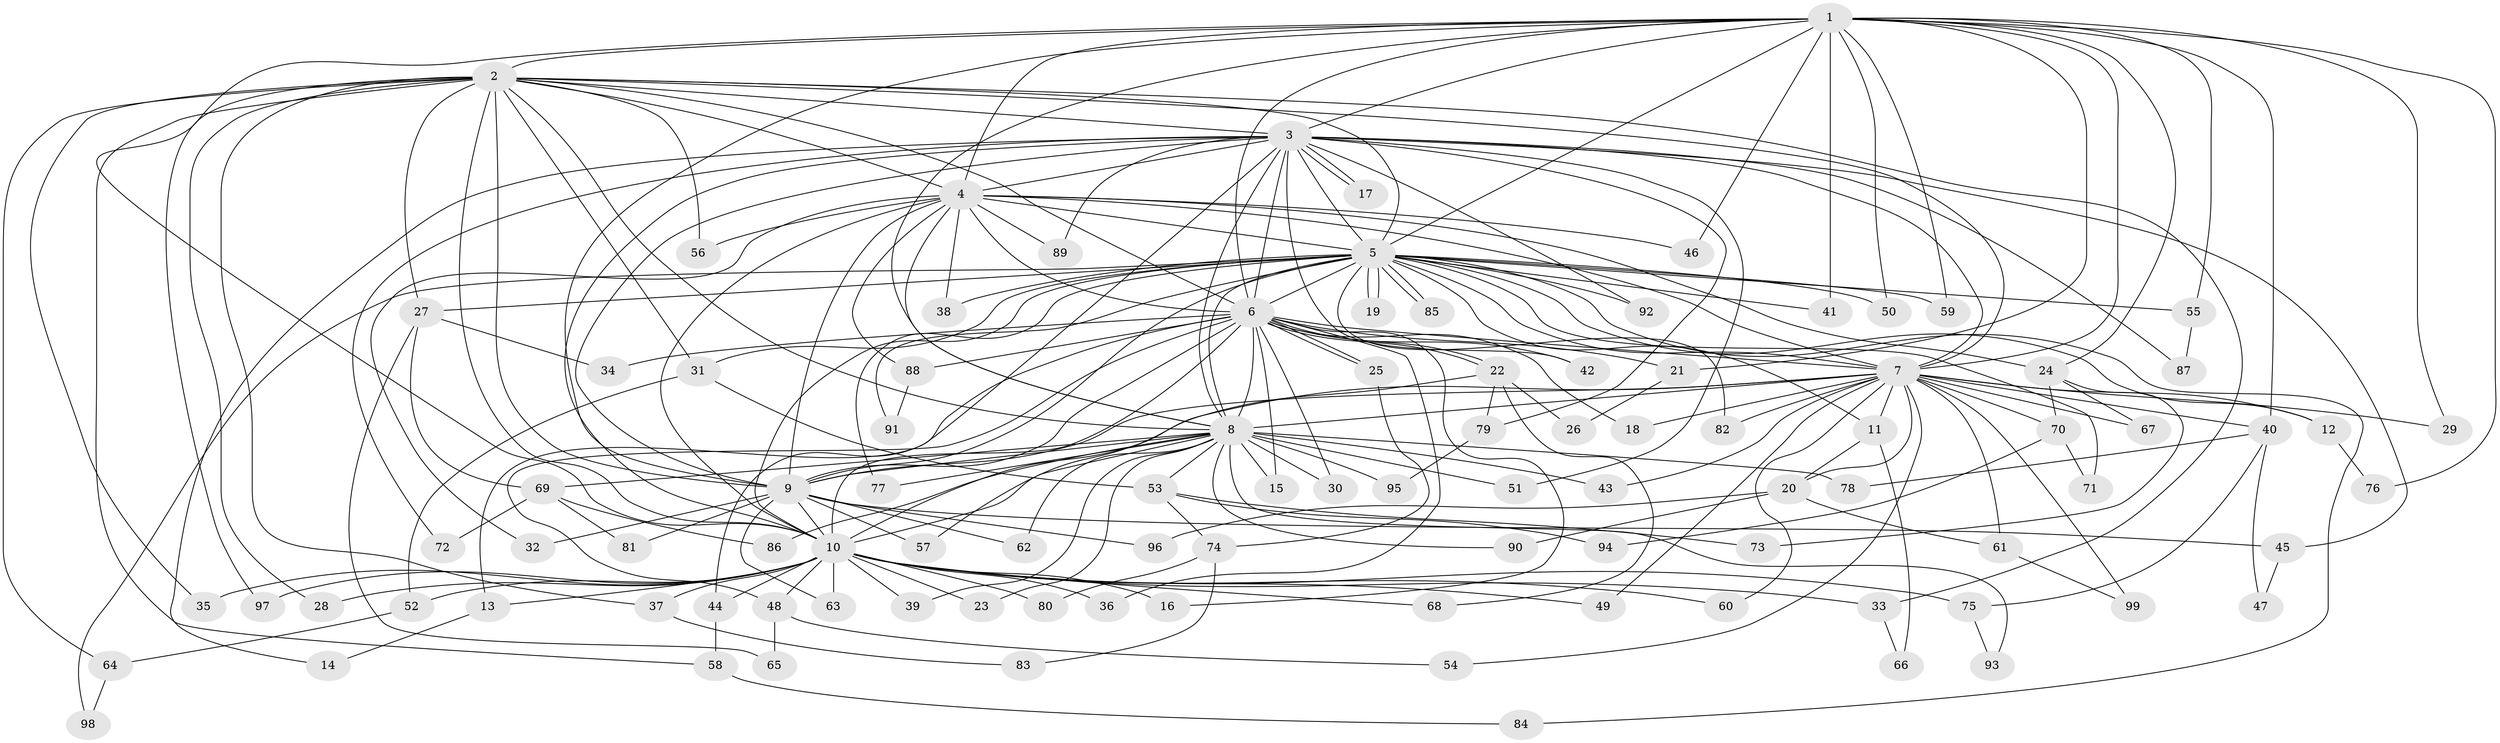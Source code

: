 // Generated by graph-tools (version 1.1) at 2025/01/03/09/25 03:01:19]
// undirected, 99 vertices, 223 edges
graph export_dot {
graph [start="1"]
  node [color=gray90,style=filled];
  1;
  2;
  3;
  4;
  5;
  6;
  7;
  8;
  9;
  10;
  11;
  12;
  13;
  14;
  15;
  16;
  17;
  18;
  19;
  20;
  21;
  22;
  23;
  24;
  25;
  26;
  27;
  28;
  29;
  30;
  31;
  32;
  33;
  34;
  35;
  36;
  37;
  38;
  39;
  40;
  41;
  42;
  43;
  44;
  45;
  46;
  47;
  48;
  49;
  50;
  51;
  52;
  53;
  54;
  55;
  56;
  57;
  58;
  59;
  60;
  61;
  62;
  63;
  64;
  65;
  66;
  67;
  68;
  69;
  70;
  71;
  72;
  73;
  74;
  75;
  76;
  77;
  78;
  79;
  80;
  81;
  82;
  83;
  84;
  85;
  86;
  87;
  88;
  89;
  90;
  91;
  92;
  93;
  94;
  95;
  96;
  97;
  98;
  99;
  1 -- 2;
  1 -- 3;
  1 -- 4;
  1 -- 5;
  1 -- 6;
  1 -- 7;
  1 -- 8;
  1 -- 9;
  1 -- 10;
  1 -- 21;
  1 -- 24;
  1 -- 29;
  1 -- 40;
  1 -- 41;
  1 -- 46;
  1 -- 50;
  1 -- 55;
  1 -- 59;
  1 -- 76;
  2 -- 3;
  2 -- 4;
  2 -- 5;
  2 -- 6;
  2 -- 7;
  2 -- 8;
  2 -- 9;
  2 -- 10;
  2 -- 27;
  2 -- 28;
  2 -- 31;
  2 -- 33;
  2 -- 35;
  2 -- 37;
  2 -- 56;
  2 -- 58;
  2 -- 64;
  2 -- 97;
  3 -- 4;
  3 -- 5;
  3 -- 6;
  3 -- 7;
  3 -- 8;
  3 -- 9;
  3 -- 10;
  3 -- 14;
  3 -- 17;
  3 -- 17;
  3 -- 42;
  3 -- 44;
  3 -- 45;
  3 -- 51;
  3 -- 72;
  3 -- 79;
  3 -- 87;
  3 -- 89;
  3 -- 92;
  4 -- 5;
  4 -- 6;
  4 -- 7;
  4 -- 8;
  4 -- 9;
  4 -- 10;
  4 -- 24;
  4 -- 32;
  4 -- 38;
  4 -- 46;
  4 -- 56;
  4 -- 88;
  4 -- 89;
  5 -- 6;
  5 -- 7;
  5 -- 8;
  5 -- 9;
  5 -- 10;
  5 -- 11;
  5 -- 12;
  5 -- 19;
  5 -- 19;
  5 -- 27;
  5 -- 31;
  5 -- 38;
  5 -- 41;
  5 -- 50;
  5 -- 55;
  5 -- 59;
  5 -- 71;
  5 -- 77;
  5 -- 82;
  5 -- 84;
  5 -- 85;
  5 -- 85;
  5 -- 91;
  5 -- 92;
  5 -- 98;
  6 -- 7;
  6 -- 8;
  6 -- 9;
  6 -- 10;
  6 -- 13;
  6 -- 15;
  6 -- 16;
  6 -- 18;
  6 -- 21;
  6 -- 22;
  6 -- 22;
  6 -- 25;
  6 -- 25;
  6 -- 30;
  6 -- 34;
  6 -- 36;
  6 -- 42;
  6 -- 48;
  6 -- 88;
  7 -- 8;
  7 -- 9;
  7 -- 10;
  7 -- 11;
  7 -- 12;
  7 -- 18;
  7 -- 20;
  7 -- 29;
  7 -- 40;
  7 -- 43;
  7 -- 49;
  7 -- 54;
  7 -- 60;
  7 -- 61;
  7 -- 67;
  7 -- 70;
  7 -- 82;
  7 -- 99;
  8 -- 9;
  8 -- 10;
  8 -- 15;
  8 -- 23;
  8 -- 30;
  8 -- 39;
  8 -- 43;
  8 -- 51;
  8 -- 53;
  8 -- 62;
  8 -- 69;
  8 -- 77;
  8 -- 78;
  8 -- 86;
  8 -- 90;
  8 -- 93;
  8 -- 95;
  9 -- 10;
  9 -- 32;
  9 -- 45;
  9 -- 57;
  9 -- 62;
  9 -- 63;
  9 -- 81;
  9 -- 96;
  10 -- 13;
  10 -- 16;
  10 -- 23;
  10 -- 28;
  10 -- 33;
  10 -- 35;
  10 -- 36;
  10 -- 37;
  10 -- 39;
  10 -- 44;
  10 -- 48;
  10 -- 49;
  10 -- 52;
  10 -- 60;
  10 -- 63;
  10 -- 68;
  10 -- 75;
  10 -- 80;
  10 -- 97;
  11 -- 20;
  11 -- 66;
  12 -- 76;
  13 -- 14;
  20 -- 61;
  20 -- 90;
  20 -- 96;
  21 -- 26;
  22 -- 26;
  22 -- 57;
  22 -- 68;
  22 -- 79;
  24 -- 67;
  24 -- 70;
  24 -- 73;
  25 -- 74;
  27 -- 34;
  27 -- 65;
  27 -- 69;
  31 -- 52;
  31 -- 53;
  33 -- 66;
  37 -- 83;
  40 -- 47;
  40 -- 75;
  40 -- 78;
  44 -- 58;
  45 -- 47;
  48 -- 54;
  48 -- 65;
  52 -- 64;
  53 -- 73;
  53 -- 74;
  53 -- 94;
  55 -- 87;
  58 -- 84;
  61 -- 99;
  64 -- 98;
  69 -- 72;
  69 -- 81;
  69 -- 86;
  70 -- 71;
  70 -- 94;
  74 -- 80;
  74 -- 83;
  75 -- 93;
  79 -- 95;
  88 -- 91;
}
